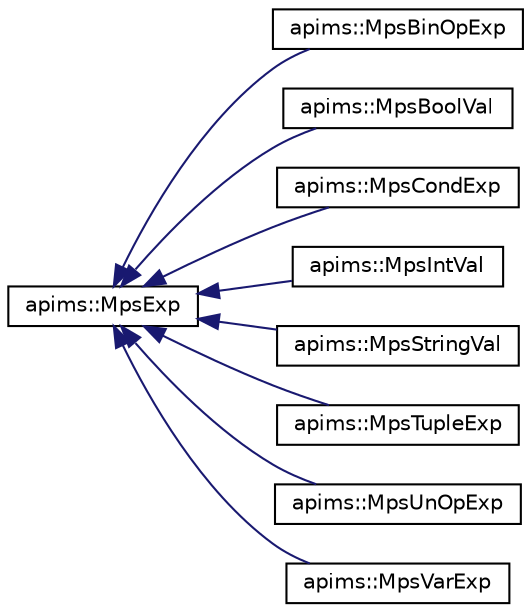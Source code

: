 digraph G
{
  edge [fontname="Helvetica",fontsize="10",labelfontname="Helvetica",labelfontsize="10"];
  node [fontname="Helvetica",fontsize="10",shape=record];
  rankdir=LR;
  Node1 [label="apims::MpsExp",height=0.2,width=0.4,color="black", fillcolor="white", style="filled",URL="$classapims_1_1_mps_exp.html"];
  Node1 -> Node2 [dir=back,color="midnightblue",fontsize="10",style="solid",fontname="Helvetica"];
  Node2 [label="apims::MpsBinOpExp",height=0.2,width=0.4,color="black", fillcolor="white", style="filled",URL="$classapims_1_1_mps_bin_op_exp.html"];
  Node1 -> Node3 [dir=back,color="midnightblue",fontsize="10",style="solid",fontname="Helvetica"];
  Node3 [label="apims::MpsBoolVal",height=0.2,width=0.4,color="black", fillcolor="white", style="filled",URL="$classapims_1_1_mps_bool_val.html"];
  Node1 -> Node4 [dir=back,color="midnightblue",fontsize="10",style="solid",fontname="Helvetica"];
  Node4 [label="apims::MpsCondExp",height=0.2,width=0.4,color="black", fillcolor="white", style="filled",URL="$classapims_1_1_mps_cond_exp.html"];
  Node1 -> Node5 [dir=back,color="midnightblue",fontsize="10",style="solid",fontname="Helvetica"];
  Node5 [label="apims::MpsIntVal",height=0.2,width=0.4,color="black", fillcolor="white", style="filled",URL="$classapims_1_1_mps_int_val.html"];
  Node1 -> Node6 [dir=back,color="midnightblue",fontsize="10",style="solid",fontname="Helvetica"];
  Node6 [label="apims::MpsStringVal",height=0.2,width=0.4,color="black", fillcolor="white", style="filled",URL="$classapims_1_1_mps_string_val.html"];
  Node1 -> Node7 [dir=back,color="midnightblue",fontsize="10",style="solid",fontname="Helvetica"];
  Node7 [label="apims::MpsTupleExp",height=0.2,width=0.4,color="black", fillcolor="white", style="filled",URL="$classapims_1_1_mps_tuple_exp.html"];
  Node1 -> Node8 [dir=back,color="midnightblue",fontsize="10",style="solid",fontname="Helvetica"];
  Node8 [label="apims::MpsUnOpExp",height=0.2,width=0.4,color="black", fillcolor="white", style="filled",URL="$classapims_1_1_mps_un_op_exp.html"];
  Node1 -> Node9 [dir=back,color="midnightblue",fontsize="10",style="solid",fontname="Helvetica"];
  Node9 [label="apims::MpsVarExp",height=0.2,width=0.4,color="black", fillcolor="white", style="filled",URL="$classapims_1_1_mps_var_exp.html"];
}
